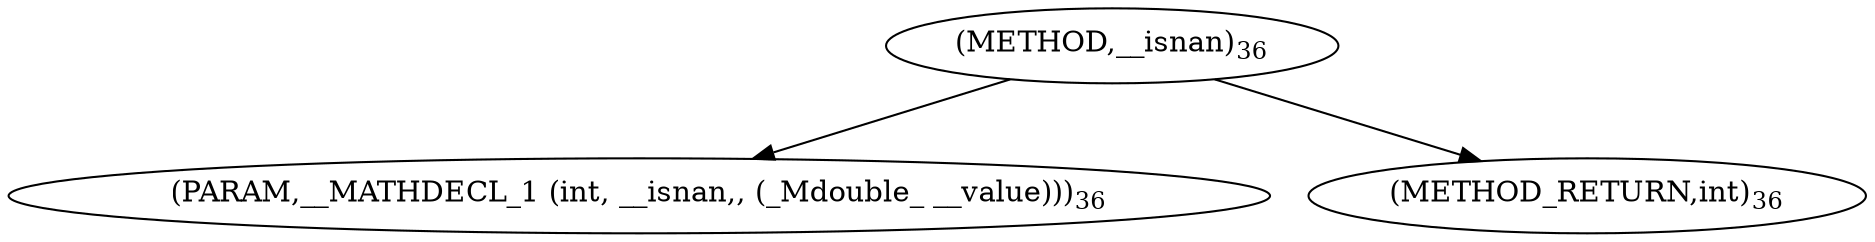 digraph "__isnan" {  
"6229" [label = <(METHOD,__isnan)<SUB>36</SUB>> ]
"6230" [label = <(PARAM,__MATHDECL_1 (int, __isnan,, (_Mdouble_ __value)))<SUB>36</SUB>> ]
"6231" [label = <(METHOD_RETURN,int)<SUB>36</SUB>> ]
  "6229" -> "6230" 
  "6229" -> "6231" 
}
